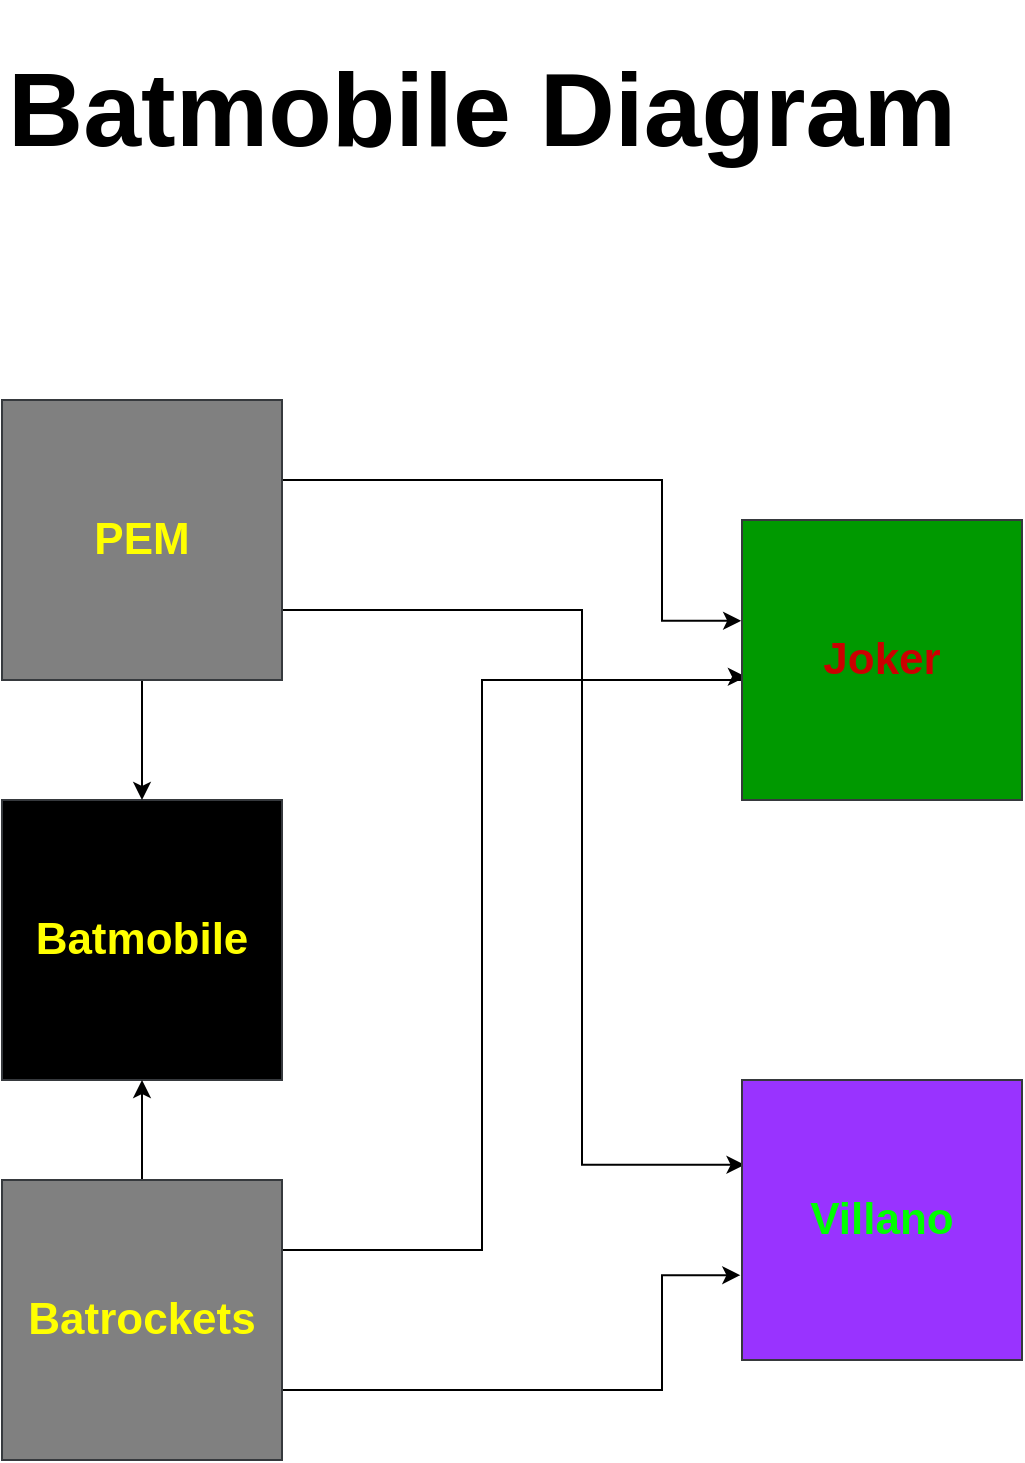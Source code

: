 <mxfile version="13.9.0" type="github">
  <diagram id="vL_EnNJz-udaRHQfMP_Z" name="Page-1">
    <mxGraphModel dx="1038" dy="523" grid="1" gridSize="10" guides="1" tooltips="1" connect="1" arrows="1" fold="1" page="1" pageScale="1" pageWidth="827" pageHeight="1169" math="0" shadow="0">
      <root>
        <mxCell id="0" />
        <mxCell id="1" parent="0" />
        <mxCell id="WP8NB6TWrdv5akPsZ2qc-1" value="&lt;font style=&quot;line-height: 140% ; font-size: 22px&quot; color=&quot;#ffff00&quot;&gt;&lt;b&gt;Batmobile&lt;/b&gt;&lt;/font&gt;" style="rounded=0;whiteSpace=wrap;html=1;strokeColor=#36393d;fillColor=#000000;" parent="1" vertex="1">
          <mxGeometry x="150" y="440" width="140" height="140" as="geometry" />
        </mxCell>
        <mxCell id="WP8NB6TWrdv5akPsZ2qc-4" value="&lt;b&gt;&lt;font style=&quot;font-size: 52px&quot;&gt;Batmobile Diagram&lt;/font&gt;&lt;/b&gt;" style="text;html=1;align=center;verticalAlign=middle;whiteSpace=wrap;rounded=0;" parent="1" vertex="1">
          <mxGeometry x="150" y="40" width="480" height="110" as="geometry" />
        </mxCell>
        <mxCell id="WP8NB6TWrdv5akPsZ2qc-9" style="edgeStyle=orthogonalEdgeStyle;rounded=0;orthogonalLoop=1;jettySize=auto;html=1;entryX=-0.003;entryY=0.36;entryDx=0;entryDy=0;entryPerimeter=0;" parent="1" source="WP8NB6TWrdv5akPsZ2qc-5" target="WP8NB6TWrdv5akPsZ2qc-7" edge="1">
          <mxGeometry relative="1" as="geometry">
            <Array as="points">
              <mxPoint x="480" y="280" />
              <mxPoint x="480" y="350" />
            </Array>
          </mxGeometry>
        </mxCell>
        <mxCell id="WP8NB6TWrdv5akPsZ2qc-11" style="edgeStyle=orthogonalEdgeStyle;rounded=0;orthogonalLoop=1;jettySize=auto;html=1;exitX=0.5;exitY=1;exitDx=0;exitDy=0;entryX=0.5;entryY=0;entryDx=0;entryDy=0;" parent="1" source="WP8NB6TWrdv5akPsZ2qc-5" target="WP8NB6TWrdv5akPsZ2qc-1" edge="1">
          <mxGeometry relative="1" as="geometry" />
        </mxCell>
        <mxCell id="WP8NB6TWrdv5akPsZ2qc-14" style="edgeStyle=orthogonalEdgeStyle;rounded=0;orthogonalLoop=1;jettySize=auto;html=1;exitX=1;exitY=0.75;exitDx=0;exitDy=0;entryX=0.009;entryY=0.303;entryDx=0;entryDy=0;entryPerimeter=0;" parent="1" source="WP8NB6TWrdv5akPsZ2qc-5" target="WP8NB6TWrdv5akPsZ2qc-8" edge="1">
          <mxGeometry relative="1" as="geometry">
            <mxPoint x="380" y="590" as="targetPoint" />
            <Array as="points">
              <mxPoint x="440" y="345" />
              <mxPoint x="440" y="622" />
            </Array>
          </mxGeometry>
        </mxCell>
        <mxCell id="WP8NB6TWrdv5akPsZ2qc-5" value="&lt;font style=&quot;line-height: 140% ; font-size: 22px&quot; color=&quot;#ffff00&quot;&gt;&lt;b&gt;PEM&lt;/b&gt;&lt;/font&gt;" style="rounded=0;whiteSpace=wrap;html=1;strokeColor=#36393d;fillColor=#808080;" parent="1" vertex="1">
          <mxGeometry x="150" y="240" width="140" height="140" as="geometry" />
        </mxCell>
        <mxCell id="WP8NB6TWrdv5akPsZ2qc-12" style="edgeStyle=orthogonalEdgeStyle;rounded=0;orthogonalLoop=1;jettySize=auto;html=1;exitX=0.5;exitY=0;exitDx=0;exitDy=0;entryX=0.5;entryY=1;entryDx=0;entryDy=0;" parent="1" source="WP8NB6TWrdv5akPsZ2qc-6" target="WP8NB6TWrdv5akPsZ2qc-1" edge="1">
          <mxGeometry relative="1" as="geometry" />
        </mxCell>
        <mxCell id="WP8NB6TWrdv5akPsZ2qc-15" style="edgeStyle=orthogonalEdgeStyle;rounded=0;orthogonalLoop=1;jettySize=auto;html=1;exitX=1;exitY=0.25;exitDx=0;exitDy=0;entryX=0.014;entryY=0.56;entryDx=0;entryDy=0;entryPerimeter=0;" parent="1" source="WP8NB6TWrdv5akPsZ2qc-6" target="WP8NB6TWrdv5akPsZ2qc-7" edge="1">
          <mxGeometry relative="1" as="geometry">
            <Array as="points">
              <mxPoint x="390" y="665" />
              <mxPoint x="390" y="380" />
              <mxPoint x="520" y="380" />
              <mxPoint x="520" y="378" />
            </Array>
          </mxGeometry>
        </mxCell>
        <mxCell id="WP8NB6TWrdv5akPsZ2qc-18" style="edgeStyle=orthogonalEdgeStyle;rounded=0;orthogonalLoop=1;jettySize=auto;html=1;exitX=1;exitY=0.75;exitDx=0;exitDy=0;entryX=-0.006;entryY=0.697;entryDx=0;entryDy=0;entryPerimeter=0;" parent="1" source="WP8NB6TWrdv5akPsZ2qc-6" target="WP8NB6TWrdv5akPsZ2qc-8" edge="1">
          <mxGeometry relative="1" as="geometry">
            <Array as="points">
              <mxPoint x="480" y="735" />
              <mxPoint x="480" y="678" />
            </Array>
          </mxGeometry>
        </mxCell>
        <mxCell id="WP8NB6TWrdv5akPsZ2qc-6" value="&lt;font style=&quot;line-height: 140% ; font-size: 22px&quot; color=&quot;#ffff00&quot;&gt;&lt;b&gt;Batrockets&lt;/b&gt;&lt;/font&gt;" style="rounded=0;whiteSpace=wrap;html=1;strokeColor=#36393d;fillColor=#808080;" parent="1" vertex="1">
          <mxGeometry x="150" y="630" width="140" height="140" as="geometry" />
        </mxCell>
        <mxCell id="WP8NB6TWrdv5akPsZ2qc-7" value="&lt;font style=&quot;line-height: 140% ; font-size: 22px&quot; color=&quot;#cc0000&quot;&gt;&lt;b&gt;Joker&lt;/b&gt;&lt;/font&gt;" style="rounded=0;whiteSpace=wrap;html=1;strokeColor=#36393d;fillColor=#009900;" parent="1" vertex="1">
          <mxGeometry x="520" y="300" width="140" height="140" as="geometry" />
        </mxCell>
        <mxCell id="WP8NB6TWrdv5akPsZ2qc-8" value="&lt;font style=&quot;line-height: 140% ; font-size: 22px&quot; color=&quot;#00ff00&quot;&gt;&lt;b&gt;Villano&lt;/b&gt;&lt;/font&gt;" style="rounded=0;whiteSpace=wrap;html=1;strokeColor=#36393d;fillColor=#9933FF;" parent="1" vertex="1">
          <mxGeometry x="520" y="580" width="140" height="140" as="geometry" />
        </mxCell>
      </root>
    </mxGraphModel>
  </diagram>
</mxfile>
